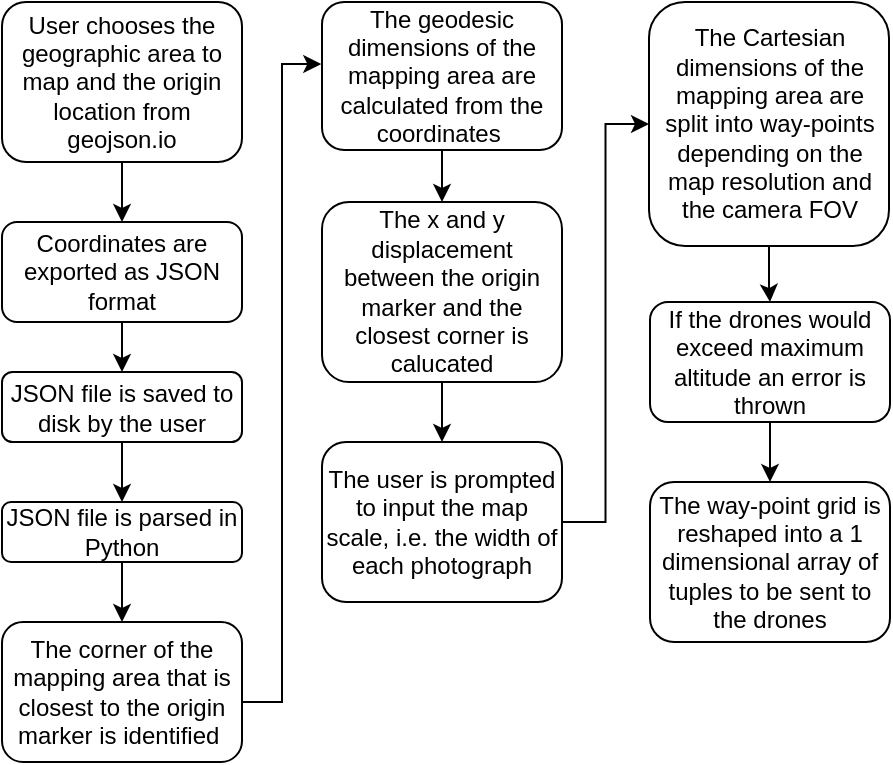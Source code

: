 <mxfile version="13.1.3" type="github"><diagram id="C5RBs43oDa-KdzZeNtuy" name="Page-1"><mxGraphModel dx="976" dy="588" grid="1" gridSize="10" guides="1" tooltips="1" connect="1" arrows="1" fold="1" page="1" pageScale="1" pageWidth="827" pageHeight="1169" math="0" shadow="0"><root><mxCell id="WIyWlLk6GJQsqaUBKTNV-0"/><mxCell id="WIyWlLk6GJQsqaUBKTNV-1" parent="WIyWlLk6GJQsqaUBKTNV-0"/><mxCell id="fS-ynWCsagPW3UtlBj-9-0" style="edgeStyle=orthogonalEdgeStyle;rounded=0;orthogonalLoop=1;jettySize=auto;html=1;exitX=0.5;exitY=1;exitDx=0;exitDy=0;entryX=0.5;entryY=0;entryDx=0;entryDy=0;" parent="WIyWlLk6GJQsqaUBKTNV-1" source="WIyWlLk6GJQsqaUBKTNV-3" target="WIyWlLk6GJQsqaUBKTNV-7" edge="1"><mxGeometry relative="1" as="geometry"/></mxCell><mxCell id="WIyWlLk6GJQsqaUBKTNV-3" value="User chooses the geographic area to map and the origin location from geojson.io" style="rounded=1;whiteSpace=wrap;html=1;fontSize=12;glass=0;strokeWidth=1;shadow=0;" parent="WIyWlLk6GJQsqaUBKTNV-1" vertex="1"><mxGeometry x="30" y="20" width="120" height="80" as="geometry"/></mxCell><mxCell id="fS-ynWCsagPW3UtlBj-9-2" value="" style="edgeStyle=orthogonalEdgeStyle;rounded=0;orthogonalLoop=1;jettySize=auto;html=1;" parent="WIyWlLk6GJQsqaUBKTNV-1" source="WIyWlLk6GJQsqaUBKTNV-7" target="fS-ynWCsagPW3UtlBj-9-1" edge="1"><mxGeometry relative="1" as="geometry"/></mxCell><mxCell id="WIyWlLk6GJQsqaUBKTNV-7" value="Coordinates are exported as JSON format" style="rounded=1;whiteSpace=wrap;html=1;fontSize=12;glass=0;strokeWidth=1;shadow=0;" parent="WIyWlLk6GJQsqaUBKTNV-1" vertex="1"><mxGeometry x="30" y="130" width="120" height="50" as="geometry"/></mxCell><mxCell id="fS-ynWCsagPW3UtlBj-9-14" style="edgeStyle=orthogonalEdgeStyle;rounded=0;orthogonalLoop=1;jettySize=auto;html=1;exitX=0.5;exitY=1;exitDx=0;exitDy=0;entryX=0.5;entryY=0;entryDx=0;entryDy=0;" parent="WIyWlLk6GJQsqaUBKTNV-1" source="fS-ynWCsagPW3UtlBj-9-1" target="WIyWlLk6GJQsqaUBKTNV-12" edge="1"><mxGeometry relative="1" as="geometry"/></mxCell><mxCell id="fS-ynWCsagPW3UtlBj-9-1" value="JSON file is saved to disk by the user" style="rounded=1;whiteSpace=wrap;html=1;fontSize=12;glass=0;strokeWidth=1;shadow=0;" parent="WIyWlLk6GJQsqaUBKTNV-1" vertex="1"><mxGeometry x="30" y="205" width="120" height="35" as="geometry"/></mxCell><mxCell id="fS-ynWCsagPW3UtlBj-9-22" style="edgeStyle=orthogonalEdgeStyle;rounded=0;orthogonalLoop=1;jettySize=auto;html=1;exitX=0.5;exitY=1;exitDx=0;exitDy=0;entryX=0.5;entryY=0;entryDx=0;entryDy=0;" parent="WIyWlLk6GJQsqaUBKTNV-1" source="WIyWlLk6GJQsqaUBKTNV-12" target="fS-ynWCsagPW3UtlBj-9-4" edge="1"><mxGeometry relative="1" as="geometry"/></mxCell><mxCell id="WIyWlLk6GJQsqaUBKTNV-12" value="JSON file is parsed in Python" style="rounded=1;whiteSpace=wrap;html=1;fontSize=12;glass=0;strokeWidth=1;shadow=0;" parent="WIyWlLk6GJQsqaUBKTNV-1" vertex="1"><mxGeometry x="30" y="270" width="120" height="30" as="geometry"/></mxCell><mxCell id="fS-ynWCsagPW3UtlBj-9-4" value="The corner of the mapping area that is closest to the origin marker is identified&amp;nbsp;" style="rounded=1;whiteSpace=wrap;html=1;fontSize=12;glass=0;strokeWidth=1;shadow=0;" parent="WIyWlLk6GJQsqaUBKTNV-1" vertex="1"><mxGeometry x="30" y="330" width="120" height="70" as="geometry"/></mxCell><mxCell id="fS-ynWCsagPW3UtlBj-9-46" style="edgeStyle=orthogonalEdgeStyle;rounded=0;orthogonalLoop=1;jettySize=auto;html=1;entryX=-0.003;entryY=0.419;entryDx=0;entryDy=0;entryPerimeter=0;" parent="WIyWlLk6GJQsqaUBKTNV-1" target="fS-ynWCsagPW3UtlBj-9-8" edge="1"><mxGeometry relative="1" as="geometry"><mxPoint x="150" y="370" as="sourcePoint"/><Array as="points"><mxPoint x="150" y="370"/><mxPoint x="170" y="370"/><mxPoint x="170" y="51"/></Array></mxGeometry></mxCell><mxCell id="fS-ynWCsagPW3UtlBj-9-24" style="edgeStyle=orthogonalEdgeStyle;rounded=0;orthogonalLoop=1;jettySize=auto;html=1;exitX=0.5;exitY=1;exitDx=0;exitDy=0;entryX=0.5;entryY=0;entryDx=0;entryDy=0;" parent="WIyWlLk6GJQsqaUBKTNV-1" source="fS-ynWCsagPW3UtlBj-9-8" target="fS-ynWCsagPW3UtlBj-9-10" edge="1"><mxGeometry relative="1" as="geometry"/></mxCell><mxCell id="fS-ynWCsagPW3UtlBj-9-8" value="The geodesic dimensions of the mapping area are calculated from the coordinates&amp;nbsp;" style="rounded=1;whiteSpace=wrap;html=1;fontSize=12;glass=0;strokeWidth=1;shadow=0;" parent="WIyWlLk6GJQsqaUBKTNV-1" vertex="1"><mxGeometry x="190" y="20" width="120" height="74" as="geometry"/></mxCell><mxCell id="fS-ynWCsagPW3UtlBj-9-25" style="edgeStyle=orthogonalEdgeStyle;rounded=0;orthogonalLoop=1;jettySize=auto;html=1;exitX=0.5;exitY=1;exitDx=0;exitDy=0;entryX=0.5;entryY=0;entryDx=0;entryDy=0;" parent="WIyWlLk6GJQsqaUBKTNV-1" source="fS-ynWCsagPW3UtlBj-9-10" edge="1"><mxGeometry relative="1" as="geometry"><mxPoint x="250" y="240" as="targetPoint"/></mxGeometry></mxCell><mxCell id="fS-ynWCsagPW3UtlBj-9-10" value="The x and y displacement between the origin marker and the closest corner is calucated" style="rounded=1;whiteSpace=wrap;html=1;fontSize=12;glass=0;strokeWidth=1;shadow=0;" parent="WIyWlLk6GJQsqaUBKTNV-1" vertex="1"><mxGeometry x="190" y="120" width="120" height="90" as="geometry"/></mxCell><mxCell id="fS-ynWCsagPW3UtlBj-9-50" style="edgeStyle=orthogonalEdgeStyle;rounded=0;orthogonalLoop=1;jettySize=auto;html=1;exitX=1;exitY=0.5;exitDx=0;exitDy=0;entryX=0;entryY=0.5;entryDx=0;entryDy=0;" parent="WIyWlLk6GJQsqaUBKTNV-1" source="fS-ynWCsagPW3UtlBj-9-18" target="fS-ynWCsagPW3UtlBj-9-27" edge="1"><mxGeometry relative="1" as="geometry"/></mxCell><mxCell id="fS-ynWCsagPW3UtlBj-9-18" value="The user is prompted to input the map scale, i.e. the width of each photograph" style="rounded=1;whiteSpace=wrap;html=1;fontSize=12;glass=0;strokeWidth=1;shadow=0;" parent="WIyWlLk6GJQsqaUBKTNV-1" vertex="1"><mxGeometry x="190" y="240" width="120" height="80" as="geometry"/></mxCell><mxCell id="fS-ynWCsagPW3UtlBj-9-30" value="" style="edgeStyle=orthogonalEdgeStyle;rounded=0;orthogonalLoop=1;jettySize=auto;html=1;" parent="WIyWlLk6GJQsqaUBKTNV-1" source="fS-ynWCsagPW3UtlBj-9-27" target="fS-ynWCsagPW3UtlBj-9-29" edge="1"><mxGeometry relative="1" as="geometry"/></mxCell><mxCell id="fS-ynWCsagPW3UtlBj-9-27" value="The Cartesian dimensions of the mapping area are split into way-points depending on the map resolution and the camera FOV" style="rounded=1;whiteSpace=wrap;html=1;fontSize=12;glass=0;strokeWidth=1;shadow=0;" parent="WIyWlLk6GJQsqaUBKTNV-1" vertex="1"><mxGeometry x="353.5" y="20" width="120" height="122" as="geometry"/></mxCell><mxCell id="fS-ynWCsagPW3UtlBj-9-39" value="" style="edgeStyle=orthogonalEdgeStyle;rounded=0;orthogonalLoop=1;jettySize=auto;html=1;" parent="WIyWlLk6GJQsqaUBKTNV-1" source="fS-ynWCsagPW3UtlBj-9-29" edge="1"><mxGeometry relative="1" as="geometry"><mxPoint x="414" y="260" as="targetPoint"/></mxGeometry></mxCell><mxCell id="fS-ynWCsagPW3UtlBj-9-29" value="If the drones would exceed maximum altitude an error is thrown" style="rounded=1;whiteSpace=wrap;html=1;fontSize=12;glass=0;strokeWidth=1;shadow=0;" parent="WIyWlLk6GJQsqaUBKTNV-1" vertex="1"><mxGeometry x="354" y="170" width="120" height="60" as="geometry"/></mxCell><mxCell id="fS-ynWCsagPW3UtlBj-9-40" value="The way-point grid is reshaped into a 1 dimensional array of tuples to be sent to the drones" style="rounded=1;whiteSpace=wrap;html=1;fontSize=12;glass=0;strokeWidth=1;shadow=0;" parent="WIyWlLk6GJQsqaUBKTNV-1" vertex="1"><mxGeometry x="354" y="260" width="120" height="80" as="geometry"/></mxCell></root></mxGraphModel></diagram></mxfile>